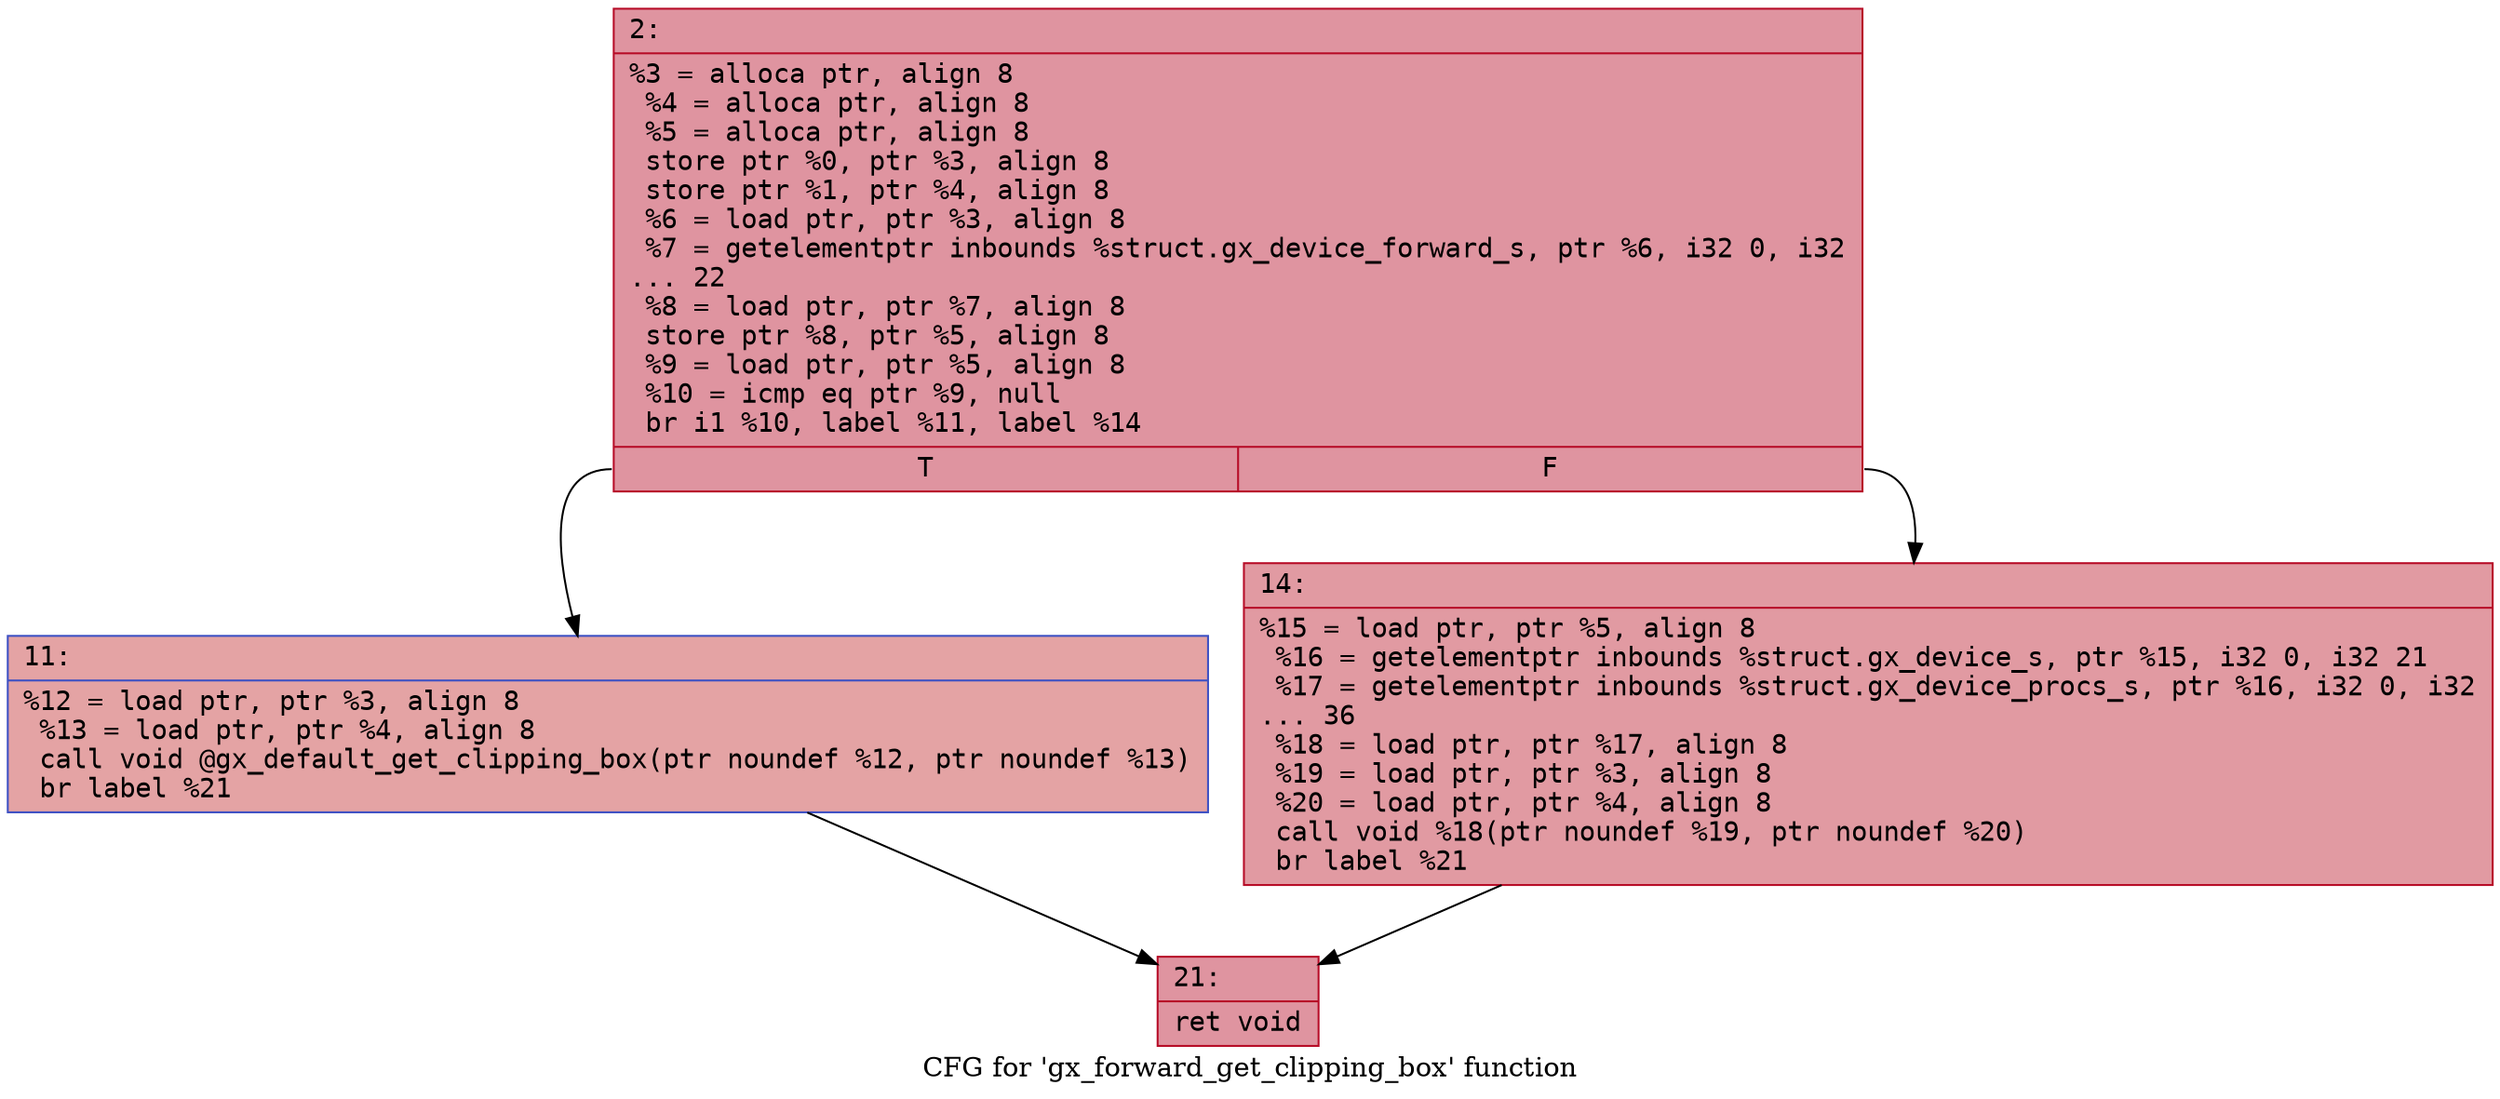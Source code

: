 digraph "CFG for 'gx_forward_get_clipping_box' function" {
	label="CFG for 'gx_forward_get_clipping_box' function";

	Node0x600003d9d9f0 [shape=record,color="#b70d28ff", style=filled, fillcolor="#b70d2870" fontname="Courier",label="{2:\l|  %3 = alloca ptr, align 8\l  %4 = alloca ptr, align 8\l  %5 = alloca ptr, align 8\l  store ptr %0, ptr %3, align 8\l  store ptr %1, ptr %4, align 8\l  %6 = load ptr, ptr %3, align 8\l  %7 = getelementptr inbounds %struct.gx_device_forward_s, ptr %6, i32 0, i32\l... 22\l  %8 = load ptr, ptr %7, align 8\l  store ptr %8, ptr %5, align 8\l  %9 = load ptr, ptr %5, align 8\l  %10 = icmp eq ptr %9, null\l  br i1 %10, label %11, label %14\l|{<s0>T|<s1>F}}"];
	Node0x600003d9d9f0:s0 -> Node0x600003d9da40[tooltip="2 -> 11\nProbability 37.50%" ];
	Node0x600003d9d9f0:s1 -> Node0x600003d9da90[tooltip="2 -> 14\nProbability 62.50%" ];
	Node0x600003d9da40 [shape=record,color="#3d50c3ff", style=filled, fillcolor="#c32e3170" fontname="Courier",label="{11:\l|  %12 = load ptr, ptr %3, align 8\l  %13 = load ptr, ptr %4, align 8\l  call void @gx_default_get_clipping_box(ptr noundef %12, ptr noundef %13)\l  br label %21\l}"];
	Node0x600003d9da40 -> Node0x600003d9dae0[tooltip="11 -> 21\nProbability 100.00%" ];
	Node0x600003d9da90 [shape=record,color="#b70d28ff", style=filled, fillcolor="#bb1b2c70" fontname="Courier",label="{14:\l|  %15 = load ptr, ptr %5, align 8\l  %16 = getelementptr inbounds %struct.gx_device_s, ptr %15, i32 0, i32 21\l  %17 = getelementptr inbounds %struct.gx_device_procs_s, ptr %16, i32 0, i32\l... 36\l  %18 = load ptr, ptr %17, align 8\l  %19 = load ptr, ptr %3, align 8\l  %20 = load ptr, ptr %4, align 8\l  call void %18(ptr noundef %19, ptr noundef %20)\l  br label %21\l}"];
	Node0x600003d9da90 -> Node0x600003d9dae0[tooltip="14 -> 21\nProbability 100.00%" ];
	Node0x600003d9dae0 [shape=record,color="#b70d28ff", style=filled, fillcolor="#b70d2870" fontname="Courier",label="{21:\l|  ret void\l}"];
}
